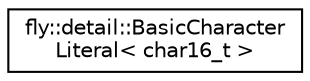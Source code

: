 digraph "Graphical Class Hierarchy"
{
 // LATEX_PDF_SIZE
  edge [fontname="Helvetica",fontsize="10",labelfontname="Helvetica",labelfontsize="10"];
  node [fontname="Helvetica",fontsize="10",shape=record];
  rankdir="LR";
  Node0 [label="fly::detail::BasicCharacter\lLiteral\< char16_t \>",height=0.2,width=0.4,color="black", fillcolor="white", style="filled",URL="$structfly_1_1detail_1_1_basic_character_literal_3_01char16__t_01_4.html",tooltip=" "];
}

